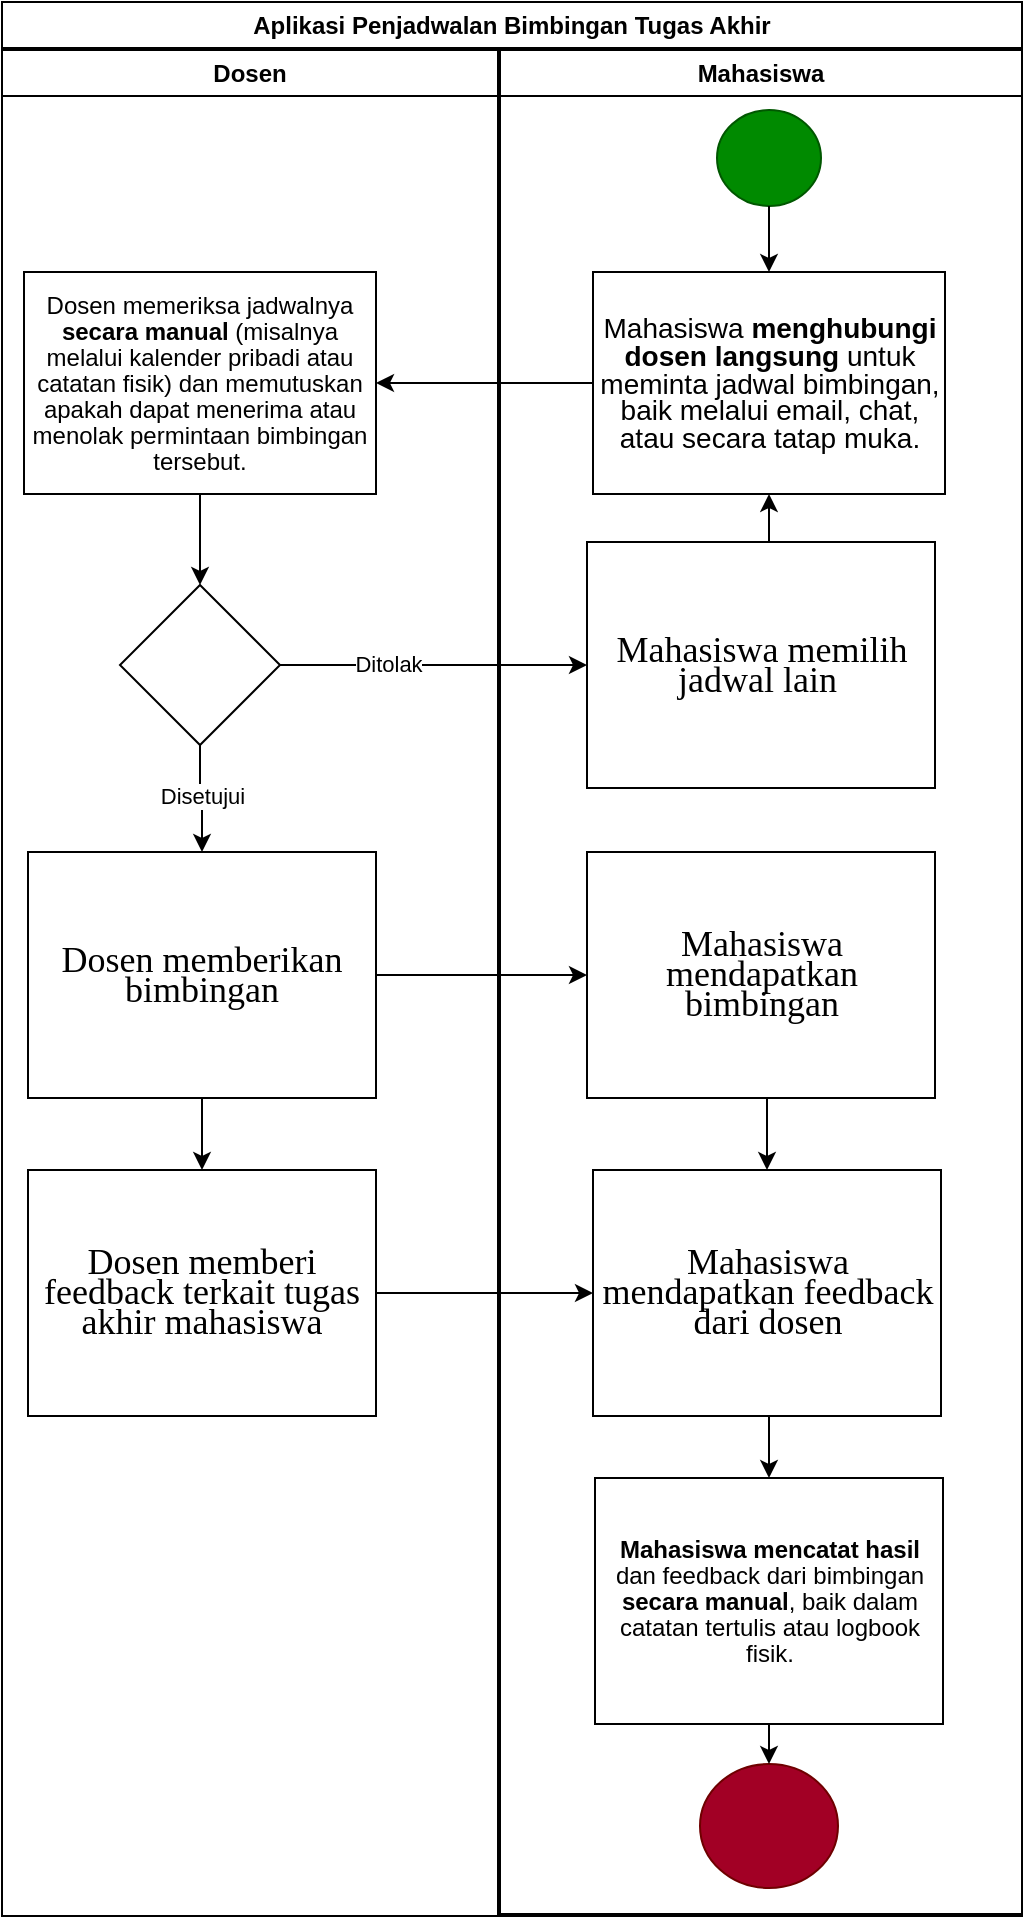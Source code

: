 <mxfile version="24.7.8">
  <diagram name="Page-1" id="qMV6bhPH1iuF4g4IwMNm">
    <mxGraphModel dx="1840" dy="2060" grid="0" gridSize="10" guides="1" tooltips="1" connect="1" arrows="1" fold="1" page="0" pageScale="1" pageWidth="1100" pageHeight="850" math="0" shadow="0">
      <root>
        <mxCell id="0" />
        <mxCell id="1" parent="0" />
        <mxCell id="lL4qf_nBTmUlq71SzCkE-1" value="&lt;span style=&quot;text-wrap: nowrap;&quot;&gt;Aplikasi Penjadwalan Bimbingan Tugas Akhir&lt;/span&gt;" style="swimlane;whiteSpace=wrap;html=1;" parent="1" vertex="1">
          <mxGeometry x="-21" y="-814" width="510" height="957" as="geometry" />
        </mxCell>
        <mxCell id="lL4qf_nBTmUlq71SzCkE-2" value="Dosen" style="swimlane;whiteSpace=wrap;html=1;" parent="lL4qf_nBTmUlq71SzCkE-1" vertex="1">
          <mxGeometry y="24" width="248" height="933" as="geometry" />
        </mxCell>
        <mxCell id="lL4qf_nBTmUlq71SzCkE-49" style="edgeStyle=orthogonalEdgeStyle;rounded=0;orthogonalLoop=1;jettySize=auto;html=1;entryX=0.5;entryY=0;entryDx=0;entryDy=0;" parent="lL4qf_nBTmUlq71SzCkE-2" source="lL4qf_nBTmUlq71SzCkE-3" target="lL4qf_nBTmUlq71SzCkE-19" edge="1">
          <mxGeometry relative="1" as="geometry" />
        </mxCell>
        <mxCell id="lL4qf_nBTmUlq71SzCkE-3" value="&lt;div style=&quot;line-height: 108%;&quot;&gt;Dosen memeriksa jadwalnya &lt;strong&gt;secara manual&lt;/strong&gt; (misalnya melalui kalender pribadi atau catatan fisik) dan memutuskan apakah dapat menerima atau menolak permintaan bimbingan tersebut.&lt;br&gt;&lt;/div&gt;" style="rounded=0;whiteSpace=wrap;html=1;fontFamily=Helvetica;fontSize=12;fontColor=#000000;align=center;" parent="lL4qf_nBTmUlq71SzCkE-2" vertex="1">
          <mxGeometry x="11" y="111" width="176" height="111" as="geometry" />
        </mxCell>
        <mxCell id="lL4qf_nBTmUlq71SzCkE-4" style="edgeStyle=orthogonalEdgeStyle;rounded=0;orthogonalLoop=1;jettySize=auto;html=1;exitX=0.5;exitY=1;exitDx=0;exitDy=0;entryX=0.5;entryY=0;entryDx=0;entryDy=0;" parent="lL4qf_nBTmUlq71SzCkE-2" source="lL4qf_nBTmUlq71SzCkE-5" target="lL4qf_nBTmUlq71SzCkE-6" edge="1">
          <mxGeometry relative="1" as="geometry" />
        </mxCell>
        <mxCell id="lL4qf_nBTmUlq71SzCkE-5" value="&lt;div style=&quot;line-height: 108%;&quot;&gt;&lt;span style=&quot;font-family: &amp;quot;Times New Roman&amp;quot;, serif; text-align: justify; white-space-collapse: preserve;&quot;&gt;&lt;font style=&quot;font-size: 18px;&quot;&gt;Dosen memberikan bimbingan&lt;/font&gt;&lt;/span&gt;&lt;br&gt;&lt;/div&gt;" style="rounded=0;whiteSpace=wrap;html=1;fontFamily=Helvetica;fontSize=12;fontColor=#000000;align=center;" parent="lL4qf_nBTmUlq71SzCkE-2" vertex="1">
          <mxGeometry x="13" y="401" width="174" height="123" as="geometry" />
        </mxCell>
        <mxCell id="lL4qf_nBTmUlq71SzCkE-6" value="&lt;div style=&quot;line-height: 108%;&quot;&gt;&lt;span style=&quot;font-family: &amp;quot;Times New Roman&amp;quot;, serif; text-align: justify; white-space-collapse: preserve;&quot;&gt;&lt;font style=&quot;font-size: 18px;&quot;&gt;Dosen memberi feedback terkait tugas akhir mahasiswa&lt;/font&gt;&lt;/span&gt;&lt;br&gt;&lt;/div&gt;" style="rounded=0;whiteSpace=wrap;html=1;fontFamily=Helvetica;fontSize=12;fontColor=#000000;align=center;" parent="lL4qf_nBTmUlq71SzCkE-2" vertex="1">
          <mxGeometry x="13" y="560" width="174" height="123" as="geometry" />
        </mxCell>
        <mxCell id="lL4qf_nBTmUlq71SzCkE-19" value="" style="rhombus;whiteSpace=wrap;html=1;" parent="lL4qf_nBTmUlq71SzCkE-2" vertex="1">
          <mxGeometry x="59" y="267.5" width="80" height="80" as="geometry" />
        </mxCell>
        <mxCell id="lL4qf_nBTmUlq71SzCkE-20" style="edgeStyle=orthogonalEdgeStyle;rounded=0;orthogonalLoop=1;jettySize=auto;html=1;exitX=0.5;exitY=1;exitDx=0;exitDy=0;entryX=0.5;entryY=0;entryDx=0;entryDy=0;" parent="lL4qf_nBTmUlq71SzCkE-2" source="lL4qf_nBTmUlq71SzCkE-19" target="lL4qf_nBTmUlq71SzCkE-5" edge="1">
          <mxGeometry relative="1" as="geometry">
            <mxPoint x="253.312" y="462.003" as="targetPoint" />
          </mxGeometry>
        </mxCell>
        <mxCell id="lL4qf_nBTmUlq71SzCkE-21" value="Disetujui" style="edgeLabel;html=1;align=center;verticalAlign=middle;resizable=0;points=[];" parent="lL4qf_nBTmUlq71SzCkE-20" vertex="1" connectable="0">
          <mxGeometry x="-0.042" y="1" relative="1" as="geometry">
            <mxPoint y="-1" as="offset" />
          </mxGeometry>
        </mxCell>
        <mxCell id="lL4qf_nBTmUlq71SzCkE-22" value="Mahasiswa" style="swimlane;whiteSpace=wrap;html=1;" parent="lL4qf_nBTmUlq71SzCkE-1" vertex="1">
          <mxGeometry x="249" y="24" width="261" height="932" as="geometry" />
        </mxCell>
        <mxCell id="lL4qf_nBTmUlq71SzCkE-23" value="&lt;div style=&quot;line-height: 108%;&quot;&gt;&lt;font style=&quot;font-size: 14px;&quot;&gt;Mahasiswa &lt;strong&gt;menghubungi dosen langsung&lt;/strong&gt; untuk meminta jadwal bimbingan, baik melalui email, chat, atau secara tatap muka.&lt;/font&gt;&lt;br&gt;&lt;/div&gt;" style="rounded=0;whiteSpace=wrap;html=1;fontFamily=Helvetica;fontSize=12;fontColor=#000000;align=center;" parent="lL4qf_nBTmUlq71SzCkE-22" vertex="1">
          <mxGeometry x="46.5" y="111" width="176" height="111" as="geometry" />
        </mxCell>
        <mxCell id="lL4qf_nBTmUlq71SzCkE-24" style="edgeStyle=orthogonalEdgeStyle;rounded=0;orthogonalLoop=1;jettySize=auto;html=1;exitX=0.5;exitY=0;exitDx=0;exitDy=0;entryX=0.5;entryY=1;entryDx=0;entryDy=0;" parent="lL4qf_nBTmUlq71SzCkE-22" source="lL4qf_nBTmUlq71SzCkE-25" target="lL4qf_nBTmUlq71SzCkE-23" edge="1">
          <mxGeometry relative="1" as="geometry" />
        </mxCell>
        <mxCell id="lL4qf_nBTmUlq71SzCkE-25" value="&lt;div style=&quot;line-height: 108%;&quot;&gt;&lt;span style=&quot;font-family: &amp;quot;Times New Roman&amp;quot;, serif; text-align: justify; white-space-collapse: preserve;&quot;&gt;&lt;font style=&quot;font-size: 18px;&quot;&gt;Mahasiswa memilih jadwal lain &lt;/font&gt;&lt;/span&gt;&lt;br&gt;&lt;/div&gt;" style="rounded=0;whiteSpace=wrap;html=1;fontFamily=Helvetica;fontSize=12;fontColor=#000000;align=center;" parent="lL4qf_nBTmUlq71SzCkE-22" vertex="1">
          <mxGeometry x="43.5" y="246" width="174" height="123" as="geometry" />
        </mxCell>
        <mxCell id="lL4qf_nBTmUlq71SzCkE-26" style="edgeStyle=orthogonalEdgeStyle;rounded=0;orthogonalLoop=1;jettySize=auto;html=1;exitX=0.5;exitY=1;exitDx=0;exitDy=0;entryX=0.5;entryY=0;entryDx=0;entryDy=0;" parent="lL4qf_nBTmUlq71SzCkE-22" source="lL4qf_nBTmUlq71SzCkE-27" target="lL4qf_nBTmUlq71SzCkE-29" edge="1">
          <mxGeometry relative="1" as="geometry" />
        </mxCell>
        <mxCell id="lL4qf_nBTmUlq71SzCkE-27" value="&lt;div style=&quot;line-height: 108%;&quot;&gt;&lt;span style=&quot;font-family: &amp;quot;Times New Roman&amp;quot;, serif; white-space-collapse: preserve;&quot;&gt;&lt;font style=&quot;font-size: 18px;&quot;&gt;Mahasiswa mendapatkan bimbingan&lt;/font&gt;&lt;/span&gt;&lt;br&gt;&lt;/div&gt;" style="rounded=0;whiteSpace=wrap;html=1;fontFamily=Helvetica;fontSize=12;fontColor=#000000;align=center;" parent="lL4qf_nBTmUlq71SzCkE-22" vertex="1">
          <mxGeometry x="43.5" y="401" width="174" height="123" as="geometry" />
        </mxCell>
        <mxCell id="lL4qf_nBTmUlq71SzCkE-29" value="&lt;div style=&quot;line-height: 108%;&quot;&gt;&lt;span style=&quot;font-family: &amp;quot;Times New Roman&amp;quot;, serif; white-space-collapse: preserve;&quot;&gt;&lt;font style=&quot;font-size: 18px;&quot;&gt;Mahasiswa mendapatkan feedback dari dosen&lt;/font&gt;&lt;/span&gt;&lt;br&gt;&lt;/div&gt;" style="rounded=0;whiteSpace=wrap;html=1;fontFamily=Helvetica;fontSize=12;fontColor=#000000;align=center;" parent="lL4qf_nBTmUlq71SzCkE-22" vertex="1">
          <mxGeometry x="46.5" y="560" width="174" height="123" as="geometry" />
        </mxCell>
        <mxCell id="lL4qf_nBTmUlq71SzCkE-30" value="" style="ellipse;whiteSpace=wrap;html=1;fontColor=#ffffff;rounded=0;fillColor=#a20025;strokeColor=#6F0000;" parent="lL4qf_nBTmUlq71SzCkE-22" vertex="1">
          <mxGeometry x="100" y="857" width="69" height="62" as="geometry" />
        </mxCell>
        <mxCell id="lL4qf_nBTmUlq71SzCkE-31" value="" style="ellipse;whiteSpace=wrap;html=1;fillColor=#008a00;fontColor=#ffffff;strokeColor=#005700;" parent="lL4qf_nBTmUlq71SzCkE-22" vertex="1">
          <mxGeometry x="108.5" y="30" width="52" height="48" as="geometry" />
        </mxCell>
        <mxCell id="lL4qf_nBTmUlq71SzCkE-32" value="" style="endArrow=classic;html=1;rounded=0;exitX=0.5;exitY=1;exitDx=0;exitDy=0;entryX=0.5;entryY=0;entryDx=0;entryDy=0;" parent="lL4qf_nBTmUlq71SzCkE-22" source="lL4qf_nBTmUlq71SzCkE-31" target="lL4qf_nBTmUlq71SzCkE-23" edge="1">
          <mxGeometry width="50" height="50" relative="1" as="geometry">
            <mxPoint x="-217" y="273" as="sourcePoint" />
            <mxPoint x="-174" y="304" as="targetPoint" />
          </mxGeometry>
        </mxCell>
        <mxCell id="lL4qf_nBTmUlq71SzCkE-50" style="edgeStyle=orthogonalEdgeStyle;rounded=0;orthogonalLoop=1;jettySize=auto;html=1;exitX=0.5;exitY=1;exitDx=0;exitDy=0;entryX=0.5;entryY=0;entryDx=0;entryDy=0;" parent="lL4qf_nBTmUlq71SzCkE-22" source="lL4qf_nBTmUlq71SzCkE-16" target="lL4qf_nBTmUlq71SzCkE-30" edge="1">
          <mxGeometry relative="1" as="geometry" />
        </mxCell>
        <mxCell id="lL4qf_nBTmUlq71SzCkE-16" value="&lt;div style=&quot;line-height: 108%;&quot;&gt;&lt;strong&gt;Mahasiswa mencatat hasil&lt;/strong&gt; dan feedback dari bimbingan &lt;strong&gt;secara manual&lt;/strong&gt;, baik dalam catatan tertulis atau logbook fisik.&lt;br&gt;&lt;/div&gt;" style="rounded=0;whiteSpace=wrap;html=1;fontFamily=Helvetica;fontSize=12;fontColor=#000000;align=center;" parent="lL4qf_nBTmUlq71SzCkE-22" vertex="1">
          <mxGeometry x="47.5" y="714" width="174" height="123" as="geometry" />
        </mxCell>
        <mxCell id="lL4qf_nBTmUlq71SzCkE-14" style="edgeStyle=orthogonalEdgeStyle;rounded=0;orthogonalLoop=1;jettySize=auto;html=1;exitX=0.5;exitY=1;exitDx=0;exitDy=0;entryX=0.5;entryY=0;entryDx=0;entryDy=0;" parent="lL4qf_nBTmUlq71SzCkE-22" source="lL4qf_nBTmUlq71SzCkE-29" target="lL4qf_nBTmUlq71SzCkE-16" edge="1">
          <mxGeometry relative="1" as="geometry">
            <mxPoint x="-100.0" y="990" as="sourcePoint" />
          </mxGeometry>
        </mxCell>
        <mxCell id="lL4qf_nBTmUlq71SzCkE-37" style="edgeStyle=orthogonalEdgeStyle;rounded=0;orthogonalLoop=1;jettySize=auto;html=1;exitX=1;exitY=0.5;exitDx=0;exitDy=0;entryX=0;entryY=0.5;entryDx=0;entryDy=0;" parent="lL4qf_nBTmUlq71SzCkE-1" source="lL4qf_nBTmUlq71SzCkE-6" target="lL4qf_nBTmUlq71SzCkE-29" edge="1">
          <mxGeometry relative="1" as="geometry">
            <mxPoint x="213" y="952.5" as="targetPoint" />
          </mxGeometry>
        </mxCell>
        <mxCell id="lL4qf_nBTmUlq71SzCkE-38" style="edgeStyle=orthogonalEdgeStyle;rounded=0;orthogonalLoop=1;jettySize=auto;html=1;exitX=1;exitY=0.5;exitDx=0;exitDy=0;entryX=0;entryY=0.5;entryDx=0;entryDy=0;" parent="lL4qf_nBTmUlq71SzCkE-1" source="lL4qf_nBTmUlq71SzCkE-5" target="lL4qf_nBTmUlq71SzCkE-27" edge="1">
          <mxGeometry relative="1" as="geometry">
            <mxPoint x="250" y="560" as="sourcePoint" />
          </mxGeometry>
        </mxCell>
        <mxCell id="lL4qf_nBTmUlq71SzCkE-41" style="edgeStyle=orthogonalEdgeStyle;rounded=0;orthogonalLoop=1;jettySize=auto;html=1;entryX=1;entryY=0.5;entryDx=0;entryDy=0;" parent="lL4qf_nBTmUlq71SzCkE-1" source="lL4qf_nBTmUlq71SzCkE-23" target="lL4qf_nBTmUlq71SzCkE-3" edge="1">
          <mxGeometry relative="1" as="geometry">
            <mxPoint x="389" y="237.5" as="targetPoint" />
          </mxGeometry>
        </mxCell>
        <mxCell id="lL4qf_nBTmUlq71SzCkE-17" style="edgeStyle=orthogonalEdgeStyle;rounded=0;orthogonalLoop=1;jettySize=auto;html=1;exitX=1;exitY=0.5;exitDx=0;exitDy=0;entryX=0;entryY=0.5;entryDx=0;entryDy=0;" parent="lL4qf_nBTmUlq71SzCkE-1" source="lL4qf_nBTmUlq71SzCkE-19" target="lL4qf_nBTmUlq71SzCkE-25" edge="1">
          <mxGeometry relative="1" as="geometry">
            <mxPoint x="417" y="413" as="targetPoint" />
          </mxGeometry>
        </mxCell>
        <mxCell id="lL4qf_nBTmUlq71SzCkE-18" value="Ditolak" style="edgeLabel;html=1;align=center;verticalAlign=middle;resizable=0;points=[];" parent="lL4qf_nBTmUlq71SzCkE-17" vertex="1" connectable="0">
          <mxGeometry x="-0.299" y="1" relative="1" as="geometry">
            <mxPoint as="offset" />
          </mxGeometry>
        </mxCell>
      </root>
    </mxGraphModel>
  </diagram>
</mxfile>
